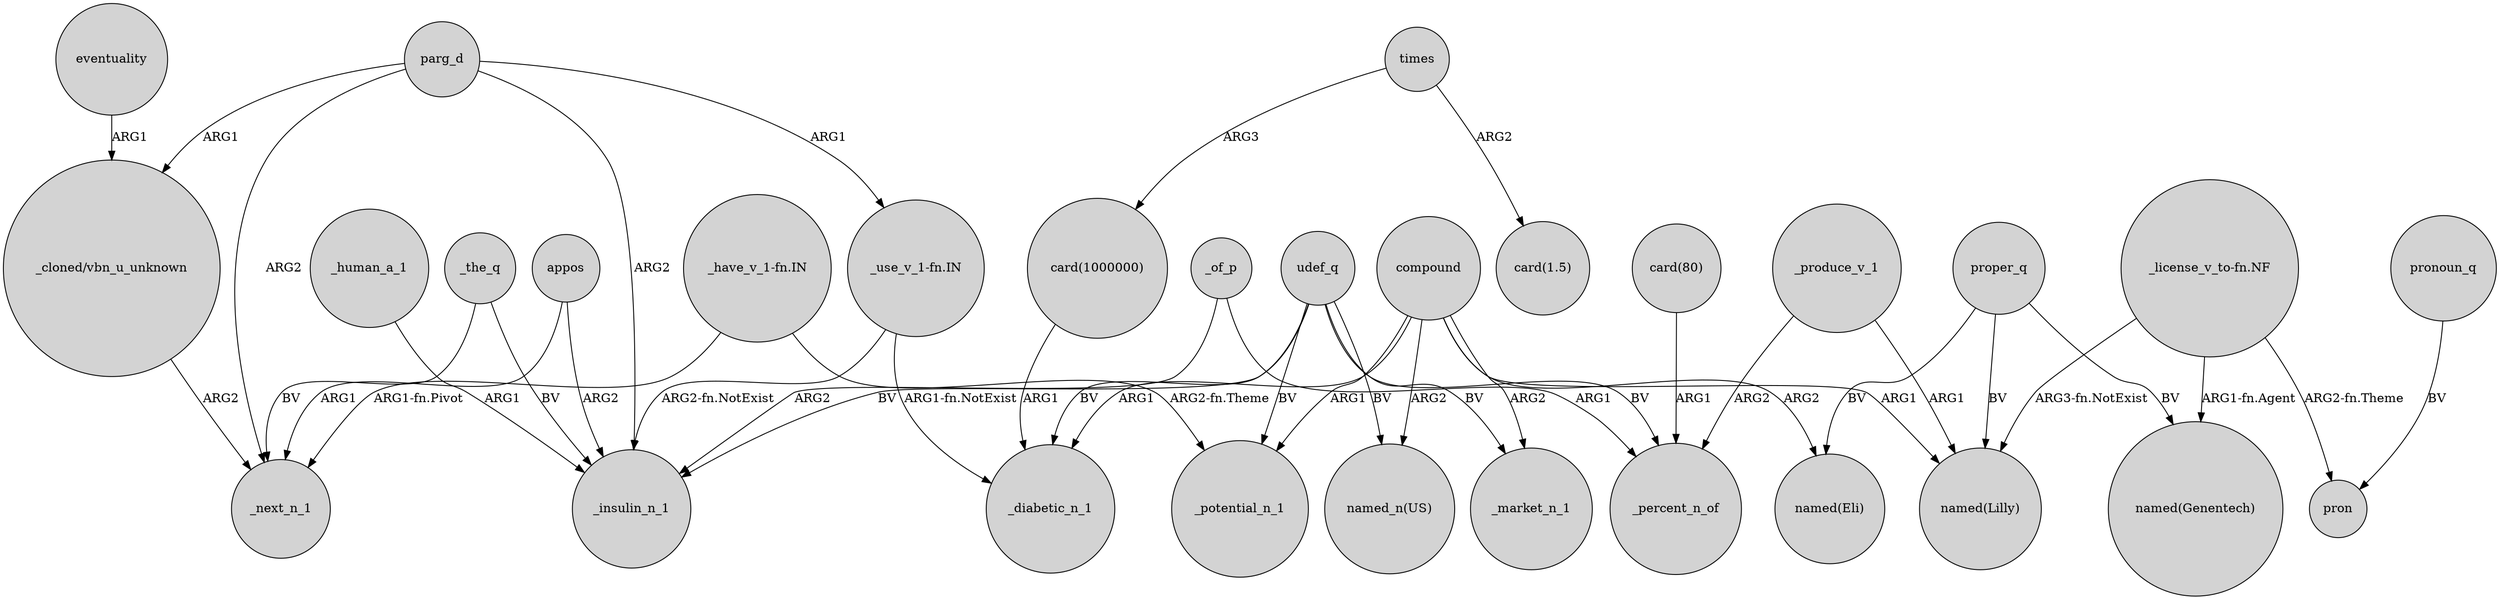 digraph {
	node [shape=circle style=filled]
	appos -> _next_n_1 [label=ARG1]
	compound -> _market_n_1 [label=ARG2]
	proper_q -> "named(Genentech)" [label=BV]
	udef_q -> _insulin_n_1 [label=BV]
	"_license_v_to-fn.NF" -> pron [label="ARG2-fn.Theme"]
	compound -> _diabetic_n_1 [label=ARG1]
	udef_q -> "named_n(US)" [label=BV]
	appos -> _insulin_n_1 [label=ARG2]
	_of_p -> _insulin_n_1 [label=ARG2]
	parg_d -> "_cloned/vbn_u_unknown" [label=ARG1]
	times -> "card(1.5)" [label=ARG2]
	compound -> "named(Lilly)" [label=ARG1]
	"_license_v_to-fn.NF" -> "named(Lilly)" [label="ARG3-fn.NotExist"]
	"_use_v_1-fn.IN" -> _insulin_n_1 [label="ARG2-fn.NotExist"]
	udef_q -> _market_n_1 [label=BV]
	eventuality -> "_cloned/vbn_u_unknown" [label=ARG1]
	parg_d -> _insulin_n_1 [label=ARG2]
	compound -> _potential_n_1 [label=ARG1]
	compound -> "named(Eli)" [label=ARG2]
	compound -> "named_n(US)" [label=ARG2]
	parg_d -> _next_n_1 [label=ARG2]
	_of_p -> _percent_n_of [label=ARG1]
	pronoun_q -> pron [label=BV]
	"_use_v_1-fn.IN" -> _diabetic_n_1 [label="ARG1-fn.NotExist"]
	_produce_v_1 -> _percent_n_of [label=ARG2]
	proper_q -> "named(Lilly)" [label=BV]
	udef_q -> _diabetic_n_1 [label=BV]
	parg_d -> "_use_v_1-fn.IN" [label=ARG1]
	times -> "card(1000000)" [label=ARG3]
	"_have_v_1-fn.IN" -> _potential_n_1 [label="ARG2-fn.Theme"]
	"card(1000000)" -> _diabetic_n_1 [label=ARG1]
	_the_q -> _next_n_1 [label=BV]
	_human_a_1 -> _insulin_n_1 [label=ARG1]
	"card(80)" -> _percent_n_of [label=ARG1]
	proper_q -> "named(Eli)" [label=BV]
	_produce_v_1 -> "named(Lilly)" [label=ARG1]
	"_cloned/vbn_u_unknown" -> _next_n_1 [label=ARG2]
	udef_q -> _potential_n_1 [label=BV]
	"_have_v_1-fn.IN" -> _next_n_1 [label="ARG1-fn.Pivot"]
	udef_q -> _percent_n_of [label=BV]
	_the_q -> _insulin_n_1 [label=BV]
	"_license_v_to-fn.NF" -> "named(Genentech)" [label="ARG1-fn.Agent"]
}
